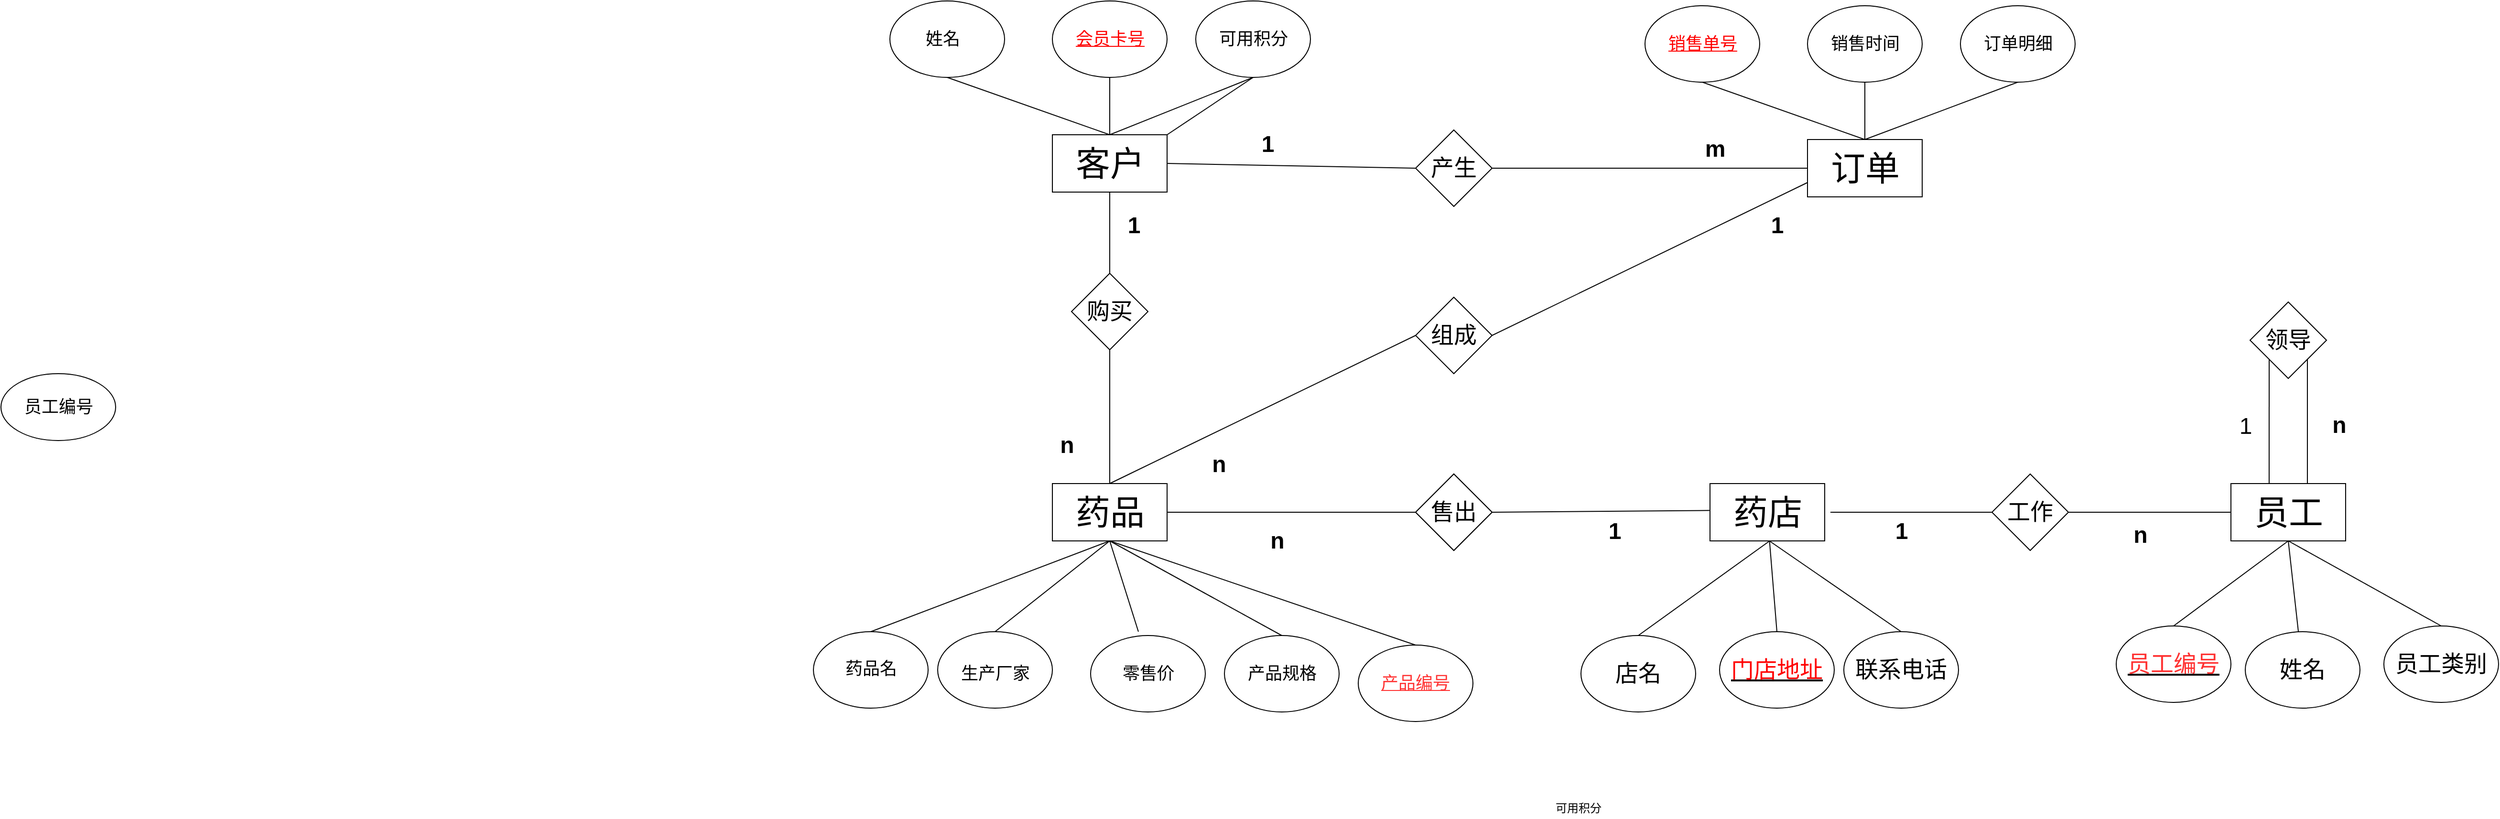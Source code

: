 <mxfile version="13.0.5" type="github" pages="2"><diagram id="gRwDAsx8WARoWdIiheM9" name="Page-1"><mxGraphModel dx="3384" dy="967" grid="1" gridSize="10" guides="1" tooltips="1" connect="1" arrows="1" fold="1" page="1" pageScale="1" pageWidth="827" pageHeight="1169" math="0" shadow="0"><root><mxCell id="0"/><mxCell id="1" parent="0"/><object label="" 药店="药店" id="c2bZCoAGYoqxUodr32qh-1"><mxCell style="rounded=0;whiteSpace=wrap;html=1;direction=west;" vertex="1" parent="1"><mxGeometry x="1473" y="530" width="120" height="60" as="geometry"/></mxCell></object><mxCell id="c2bZCoAGYoqxUodr32qh-3" value="" style="rounded=0;whiteSpace=wrap;html=1;" vertex="1" parent="1"><mxGeometry x="240" y="165" width="120" height="60" as="geometry"/></mxCell><mxCell id="c2bZCoAGYoqxUodr32qh-4" value="" style="rounded=0;whiteSpace=wrap;html=1;" vertex="1" parent="1"><mxGeometry x="240" y="530" width="120" height="60" as="geometry"/></mxCell><mxCell id="c2bZCoAGYoqxUodr32qh-6" value="" style="rounded=0;whiteSpace=wrap;html=1;" vertex="1" parent="1"><mxGeometry x="1030" y="170" width="120" height="60" as="geometry"/></mxCell><mxCell id="c2bZCoAGYoqxUodr32qh-7" value="" style="verticalLabelPosition=bottom;verticalAlign=top;html=1;shape=mxgraph.basic.rect;fillColor2=none;strokeWidth=1;size=20;indent=5;" vertex="1" parent="1"><mxGeometry x="928" y="530" width="120" height="60" as="geometry"/></mxCell><mxCell id="c2bZCoAGYoqxUodr32qh-9" value="&lt;font style=&quot;font-size: 36px&quot;&gt;药店&lt;/font&gt;" style="text;html=1;resizable=0;autosize=1;align=center;verticalAlign=middle;points=[];fillColor=none;strokeColor=none;rounded=0;" vertex="1" parent="1"><mxGeometry x="943" y="545" width="90" height="30" as="geometry"/></mxCell><mxCell id="c2bZCoAGYoqxUodr32qh-10" value="&lt;font style=&quot;font-size: 36px&quot;&gt;员工&lt;/font&gt;" style="text;html=1;resizable=0;autosize=1;align=center;verticalAlign=middle;points=[];fillColor=none;strokeColor=none;rounded=0;" vertex="1" parent="1"><mxGeometry x="1488" y="545" width="90" height="30" as="geometry"/></mxCell><mxCell id="c2bZCoAGYoqxUodr32qh-11" value="&lt;font style=&quot;font-size: 36px&quot;&gt;客户&lt;/font&gt;" style="text;html=1;resizable=0;autosize=1;align=center;verticalAlign=middle;points=[];fillColor=none;strokeColor=none;rounded=0;" vertex="1" parent="1"><mxGeometry x="255" y="180" width="90" height="30" as="geometry"/></mxCell><mxCell id="c2bZCoAGYoqxUodr32qh-12" value="&lt;font style=&quot;font-size: 36px&quot;&gt;订单&lt;/font&gt;" style="text;html=1;resizable=0;autosize=1;align=center;verticalAlign=middle;points=[];fillColor=none;strokeColor=none;rounded=0;" vertex="1" parent="1"><mxGeometry x="1045" y="185" width="90" height="30" as="geometry"/></mxCell><mxCell id="c2bZCoAGYoqxUodr32qh-13" value="&lt;font style=&quot;font-size: 36px&quot;&gt;药品&lt;/font&gt;" style="text;html=1;resizable=0;autosize=1;align=center;verticalAlign=middle;points=[];fillColor=none;strokeColor=none;rounded=0;" vertex="1" parent="1"><mxGeometry x="255" y="545" width="90" height="30" as="geometry"/></mxCell><mxCell id="c2bZCoAGYoqxUodr32qh-16" value="" style="ellipse;whiteSpace=wrap;html=1;" vertex="1" parent="1"><mxGeometry x="70" y="25" width="120" height="80" as="geometry"/></mxCell><mxCell id="c2bZCoAGYoqxUodr32qh-17" value="" style="ellipse;whiteSpace=wrap;html=1;" vertex="1" parent="1"><mxGeometry x="420" y="689" width="120" height="80" as="geometry"/></mxCell><mxCell id="c2bZCoAGYoqxUodr32qh-18" value="" style="ellipse;whiteSpace=wrap;html=1;" vertex="1" parent="1"><mxGeometry x="240" y="25" width="120" height="80" as="geometry"/></mxCell><mxCell id="c2bZCoAGYoqxUodr32qh-19" value="" style="ellipse;whiteSpace=wrap;html=1;" vertex="1" parent="1"><mxGeometry x="860" y="30" width="120" height="80" as="geometry"/></mxCell><mxCell id="c2bZCoAGYoqxUodr32qh-20" value="" style="ellipse;whiteSpace=wrap;html=1;" vertex="1" parent="1"><mxGeometry x="1030" y="30" width="120" height="80" as="geometry"/></mxCell><mxCell id="c2bZCoAGYoqxUodr32qh-23" value="" style="ellipse;whiteSpace=wrap;html=1;" vertex="1" parent="1"><mxGeometry x="-10" y="685" width="120" height="80" as="geometry"/></mxCell><mxCell id="c2bZCoAGYoqxUodr32qh-24" value="" style="ellipse;whiteSpace=wrap;html=1;" vertex="1" parent="1"><mxGeometry x="120" y="685" width="120" height="80" as="geometry"/></mxCell><mxCell id="c2bZCoAGYoqxUodr32qh-25" value="" style="ellipse;whiteSpace=wrap;html=1;" vertex="1" parent="1"><mxGeometry x="280" y="689" width="120" height="80" as="geometry"/></mxCell><mxCell id="c2bZCoAGYoqxUodr32qh-26" value="&lt;font style=&quot;font-size: 18px&quot;&gt;姓名&lt;/font&gt;" style="text;html=1;resizable=0;autosize=1;align=center;verticalAlign=middle;points=[];fillColor=none;strokeColor=none;rounded=0;" vertex="1" parent="1"><mxGeometry x="100" y="55" width="50" height="20" as="geometry"/></mxCell><mxCell id="c2bZCoAGYoqxUodr32qh-27" value="&lt;font style=&quot;font-size: 18px&quot; color=&quot;#ff0000&quot;&gt;&lt;u&gt;会员卡号&lt;/u&gt;&lt;/font&gt;" style="text;html=1;resizable=0;autosize=1;align=center;verticalAlign=middle;points=[];fillColor=none;strokeColor=none;rounded=0;" vertex="1" parent="1"><mxGeometry x="255" y="55" width="90" height="20" as="geometry"/></mxCell><mxCell id="c2bZCoAGYoqxUodr32qh-28" value="可用积分" style="text;html=1;resizable=0;autosize=1;align=center;verticalAlign=middle;points=[];fillColor=none;strokeColor=none;rounded=0;" vertex="1" parent="1"><mxGeometry x="760" y="860" width="60" height="20" as="geometry"/></mxCell><mxCell id="c2bZCoAGYoqxUodr32qh-29" value="&lt;font style=&quot;font-size: 18px&quot;&gt;可用积分&lt;/font&gt;" style="text;html=1;align=center;verticalAlign=middle;resizable=0;points=[];autosize=1;" vertex="1" parent="1"><mxGeometry x="405" y="65" width="90" height="20" as="geometry"/></mxCell><mxCell id="c2bZCoAGYoqxUodr32qh-31" value="" style="ellipse;whiteSpace=wrap;html=1;" vertex="1" parent="1"><mxGeometry x="390" y="25" width="120" height="80" as="geometry"/></mxCell><mxCell id="c2bZCoAGYoqxUodr32qh-32" value="&lt;font style=&quot;font-size: 18px&quot;&gt;可用积分&lt;/font&gt;" style="text;html=1;align=center;verticalAlign=middle;resizable=0;points=[];autosize=1;" vertex="1" parent="1"><mxGeometry x="405" y="55" width="90" height="20" as="geometry"/></mxCell><mxCell id="c2bZCoAGYoqxUodr32qh-33" value="" style="ellipse;whiteSpace=wrap;html=1;" vertex="1" parent="1"><mxGeometry x="1190" y="30" width="120" height="80" as="geometry"/></mxCell><mxCell id="c2bZCoAGYoqxUodr32qh-34" value="&lt;font style=&quot;font-size: 18px&quot; color=&quot;#ff0000&quot;&gt;&lt;u&gt;销售单号&lt;/u&gt;&lt;/font&gt;" style="text;html=1;resizable=0;autosize=1;align=center;verticalAlign=middle;points=[];fillColor=none;strokeColor=none;rounded=0;" vertex="1" parent="1"><mxGeometry x="875" y="60" width="90" height="20" as="geometry"/></mxCell><mxCell id="c2bZCoAGYoqxUodr32qh-35" value="&lt;font style=&quot;font-size: 18px&quot;&gt;销售时间&lt;/font&gt;" style="text;html=1;resizable=0;autosize=1;align=center;verticalAlign=middle;points=[];fillColor=none;strokeColor=none;rounded=0;" vertex="1" parent="1"><mxGeometry x="1045" y="60" width="90" height="20" as="geometry"/></mxCell><mxCell id="c2bZCoAGYoqxUodr32qh-36" value="&lt;font style=&quot;font-size: 18px&quot;&gt;订单明细&lt;/font&gt;" style="text;html=1;resizable=0;autosize=1;align=center;verticalAlign=middle;points=[];fillColor=none;strokeColor=none;rounded=0;" vertex="1" parent="1"><mxGeometry x="1205" y="60" width="90" height="20" as="geometry"/></mxCell><mxCell id="c2bZCoAGYoqxUodr32qh-39" value="&lt;font style=&quot;font-size: 18px&quot;&gt;药品名&lt;/font&gt;" style="text;html=1;resizable=0;autosize=1;align=center;verticalAlign=middle;points=[];fillColor=none;strokeColor=none;rounded=0;" vertex="1" parent="1"><mxGeometry x="15" y="714" width="70" height="20" as="geometry"/></mxCell><mxCell id="c2bZCoAGYoqxUodr32qh-40" value="&lt;font style=&quot;font-size: 18px&quot;&gt;生产厂家&lt;/font&gt;" style="text;html=1;resizable=0;autosize=1;align=center;verticalAlign=middle;points=[];fillColor=none;strokeColor=none;rounded=0;" vertex="1" parent="1"><mxGeometry x="135" y="719" width="90" height="20" as="geometry"/></mxCell><mxCell id="c2bZCoAGYoqxUodr32qh-41" value="&lt;font style=&quot;font-size: 18px&quot;&gt;零售价&lt;/font&gt;" style="text;html=1;resizable=0;autosize=1;align=center;verticalAlign=middle;points=[];fillColor=none;strokeColor=none;rounded=0;" vertex="1" parent="1"><mxGeometry x="305" y="719" width="70" height="20" as="geometry"/></mxCell><mxCell id="c2bZCoAGYoqxUodr32qh-42" value="&lt;font style=&quot;font-size: 18px&quot;&gt;产品规格&lt;/font&gt;" style="text;html=1;resizable=0;autosize=1;align=center;verticalAlign=middle;points=[];fillColor=none;strokeColor=none;rounded=0;" vertex="1" parent="1"><mxGeometry x="435" y="719" width="90" height="20" as="geometry"/></mxCell><mxCell id="c2bZCoAGYoqxUodr32qh-43" value="&lt;font style=&quot;font-size: 18px&quot;&gt;产品批号&lt;/font&gt;" style="text;html=1;resizable=0;autosize=1;align=center;verticalAlign=middle;points=[];fillColor=none;strokeColor=none;rounded=0;" vertex="1" parent="1"><mxGeometry x="575" y="729" width="90" height="20" as="geometry"/></mxCell><mxCell id="c2bZCoAGYoqxUodr32qh-44" value="&lt;font style=&quot;font-size: 18px&quot; color=&quot;#ff3333&quot;&gt;&lt;u&gt;产品编号&lt;/u&gt;&lt;/font&gt;" style="ellipse;whiteSpace=wrap;html=1;" vertex="1" parent="1"><mxGeometry x="560" y="699" width="120" height="80" as="geometry"/></mxCell><mxCell id="c2bZCoAGYoqxUodr32qh-45" value="&lt;font style=&quot;font-size: 24px&quot;&gt;店名&lt;/font&gt;" style="ellipse;whiteSpace=wrap;html=1;" vertex="1" parent="1"><mxGeometry x="793" y="689" width="120" height="80" as="geometry"/></mxCell><mxCell id="c2bZCoAGYoqxUodr32qh-47" value="&lt;span style=&quot;font-size: 24px&quot;&gt;&lt;u&gt;&lt;font color=&quot;#ff0000&quot;&gt;门店地址&lt;/font&gt;&lt;/u&gt;&lt;/span&gt;" style="ellipse;whiteSpace=wrap;html=1;" vertex="1" parent="1"><mxGeometry x="938" y="685" width="120" height="80" as="geometry"/></mxCell><mxCell id="c2bZCoAGYoqxUodr32qh-48" value="&lt;span style=&quot;font-size: 24px&quot;&gt;联系电话&lt;/span&gt;" style="ellipse;whiteSpace=wrap;html=1;" vertex="1" parent="1"><mxGeometry x="1068" y="685" width="120" height="80" as="geometry"/></mxCell><mxCell id="c2bZCoAGYoqxUodr32qh-49" value="" style="ellipse;whiteSpace=wrap;html=1;" vertex="1" parent="1"><mxGeometry x="-860" y="415" width="120" height="70" as="geometry"/></mxCell><mxCell id="c2bZCoAGYoqxUodr32qh-50" value="&lt;font style=&quot;font-size: 18px&quot;&gt;员工编号&lt;/font&gt;" style="text;html=1;resizable=0;autosize=1;align=center;verticalAlign=middle;points=[];fillColor=none;strokeColor=none;rounded=0;" vertex="1" parent="1"><mxGeometry x="-845" y="440" width="90" height="20" as="geometry"/></mxCell><mxCell id="c2bZCoAGYoqxUodr32qh-51" value="&lt;span style=&quot;font-size: 24px&quot;&gt;&lt;u&gt;&lt;font color=&quot;#ff3333&quot;&gt;员工编号&lt;/font&gt;&lt;/u&gt;&lt;/span&gt;" style="ellipse;whiteSpace=wrap;html=1;" vertex="1" parent="1"><mxGeometry x="1353" y="679" width="120" height="80" as="geometry"/></mxCell><mxCell id="c2bZCoAGYoqxUodr32qh-52" value="&lt;span style=&quot;font-size: 24px&quot;&gt;员工类别&lt;/span&gt;" style="ellipse;whiteSpace=wrap;html=1;" vertex="1" parent="1"><mxGeometry x="1633" y="679" width="120" height="80" as="geometry"/></mxCell><mxCell id="c2bZCoAGYoqxUodr32qh-53" value="&lt;font style=&quot;font-size: 24px&quot;&gt;姓名&lt;/font&gt;" style="ellipse;whiteSpace=wrap;html=1;" vertex="1" parent="1"><mxGeometry x="1488" y="685" width="120" height="80" as="geometry"/></mxCell><mxCell id="c2bZCoAGYoqxUodr32qh-54" value="&lt;font style=&quot;font-size: 24px&quot;&gt;产生&lt;/font&gt;" style="rhombus;whiteSpace=wrap;html=1;" vertex="1" parent="1"><mxGeometry x="620" y="160" width="80" height="80" as="geometry"/></mxCell><mxCell id="c2bZCoAGYoqxUodr32qh-55" value="&lt;font style=&quot;font-size: 24px&quot;&gt;购买&lt;/font&gt;" style="rhombus;whiteSpace=wrap;html=1;" vertex="1" parent="1"><mxGeometry x="260" y="310" width="80" height="80" as="geometry"/></mxCell><mxCell id="c2bZCoAGYoqxUodr32qh-56" value="&lt;font style=&quot;font-size: 24px&quot;&gt;售出&lt;/font&gt;" style="rhombus;whiteSpace=wrap;html=1;" vertex="1" parent="1"><mxGeometry x="620" y="520" width="80" height="80" as="geometry"/></mxCell><mxCell id="c2bZCoAGYoqxUodr32qh-57" value="&lt;font style=&quot;font-size: 24px&quot;&gt;工作&lt;/font&gt;" style="rhombus;whiteSpace=wrap;html=1;" vertex="1" parent="1"><mxGeometry x="1223" y="520" width="80" height="80" as="geometry"/></mxCell><mxCell id="c2bZCoAGYoqxUodr32qh-58" value="" style="endArrow=none;html=1;exitX=1;exitY=0.5;exitDx=0;exitDy=0;entryX=0;entryY=0.5;entryDx=0;entryDy=0;" edge="1" parent="1" source="c2bZCoAGYoqxUodr32qh-3" target="c2bZCoAGYoqxUodr32qh-54"><mxGeometry width="50" height="50" relative="1" as="geometry"><mxPoint x="460" y="340" as="sourcePoint"/><mxPoint x="510" y="290" as="targetPoint"/></mxGeometry></mxCell><mxCell id="c2bZCoAGYoqxUodr32qh-60" value="" style="endArrow=none;html=1;entryX=0.5;entryY=1;entryDx=0;entryDy=0;exitX=0.5;exitY=0;exitDx=0;exitDy=0;" edge="1" parent="1" source="c2bZCoAGYoqxUodr32qh-23" target="c2bZCoAGYoqxUodr32qh-4"><mxGeometry width="50" height="50" relative="1" as="geometry"><mxPoint x="690" y="410" as="sourcePoint"/><mxPoint x="740" y="360" as="targetPoint"/></mxGeometry></mxCell><mxCell id="c2bZCoAGYoqxUodr32qh-63" value="" style="endArrow=none;html=1;entryX=0.5;entryY=1;entryDx=0;entryDy=0;exitX=0.5;exitY=0;exitDx=0;exitDy=0;" edge="1" parent="1" source="c2bZCoAGYoqxUodr32qh-24"><mxGeometry width="50" height="50" relative="1" as="geometry"><mxPoint x="10.0" y="689" as="sourcePoint"/><mxPoint x="300.0" y="590" as="targetPoint"/></mxGeometry></mxCell><mxCell id="c2bZCoAGYoqxUodr32qh-64" value="" style="endArrow=none;html=1;entryX=0.5;entryY=1;entryDx=0;entryDy=0;" edge="1" parent="1"><mxGeometry width="50" height="50" relative="1" as="geometry"><mxPoint x="330" y="685" as="sourcePoint"/><mxPoint x="300.0" y="590" as="targetPoint"/></mxGeometry></mxCell><mxCell id="c2bZCoAGYoqxUodr32qh-65" value="" style="endArrow=none;html=1;entryX=0.5;entryY=1;entryDx=0;entryDy=0;exitX=0.5;exitY=0;exitDx=0;exitDy=0;" edge="1" parent="1" source="c2bZCoAGYoqxUodr32qh-17"><mxGeometry width="50" height="50" relative="1" as="geometry"><mxPoint x="330" y="685" as="sourcePoint"/><mxPoint x="300.0" y="590" as="targetPoint"/></mxGeometry></mxCell><mxCell id="c2bZCoAGYoqxUodr32qh-66" value="" style="endArrow=none;html=1;entryX=0.5;entryY=1;entryDx=0;entryDy=0;exitX=0.5;exitY=0;exitDx=0;exitDy=0;" edge="1" parent="1" source="c2bZCoAGYoqxUodr32qh-44"><mxGeometry width="50" height="50" relative="1" as="geometry"><mxPoint x="620.0" y="689" as="sourcePoint"/><mxPoint x="300.0" y="590" as="targetPoint"/></mxGeometry></mxCell><mxCell id="c2bZCoAGYoqxUodr32qh-68" value="" style="endArrow=none;html=1;entryX=0.519;entryY=1.002;entryDx=0;entryDy=0;exitX=0.5;exitY=0;exitDx=0;exitDy=0;entryPerimeter=0;" edge="1" parent="1" source="c2bZCoAGYoqxUodr32qh-45" target="c2bZCoAGYoqxUodr32qh-7"><mxGeometry width="50" height="50" relative="1" as="geometry"><mxPoint x="263" y="695" as="sourcePoint"/><mxPoint x="233.0" y="600" as="targetPoint"/></mxGeometry></mxCell><mxCell id="c2bZCoAGYoqxUodr32qh-69" value="" style="endArrow=none;html=1;entryX=0.519;entryY=1.002;entryDx=0;entryDy=0;exitX=0.5;exitY=0;exitDx=0;exitDy=0;entryPerimeter=0;" edge="1" parent="1" source="c2bZCoAGYoqxUodr32qh-47" target="c2bZCoAGYoqxUodr32qh-7"><mxGeometry width="50" height="50" relative="1" as="geometry"><mxPoint x="263" y="695" as="sourcePoint"/><mxPoint x="233.0" y="600" as="targetPoint"/></mxGeometry></mxCell><mxCell id="c2bZCoAGYoqxUodr32qh-70" value="" style="endArrow=none;html=1;entryX=0.519;entryY=1.002;entryDx=0;entryDy=0;exitX=0.5;exitY=0;exitDx=0;exitDy=0;entryPerimeter=0;" edge="1" parent="1" source="c2bZCoAGYoqxUodr32qh-48" target="c2bZCoAGYoqxUodr32qh-7"><mxGeometry width="50" height="50" relative="1" as="geometry"><mxPoint x="263" y="695" as="sourcePoint"/><mxPoint x="233.0" y="600" as="targetPoint"/></mxGeometry></mxCell><mxCell id="c2bZCoAGYoqxUodr32qh-72" value="" style="endArrow=none;html=1;entryX=0.5;entryY=0;entryDx=0;entryDy=0;exitX=0.5;exitY=0;exitDx=0;exitDy=0;" edge="1" parent="1" source="c2bZCoAGYoqxUodr32qh-51" target="c2bZCoAGYoqxUodr32qh-1"><mxGeometry width="50" height="50" relative="1" as="geometry"><mxPoint x="263" y="695" as="sourcePoint"/><mxPoint x="233.0" y="600" as="targetPoint"/></mxGeometry></mxCell><mxCell id="c2bZCoAGYoqxUodr32qh-73" value="" style="endArrow=none;html=1;entryX=0.5;entryY=0;entryDx=0;entryDy=0;" edge="1" parent="1" source="c2bZCoAGYoqxUodr32qh-53" target="c2bZCoAGYoqxUodr32qh-1"><mxGeometry width="50" height="50" relative="1" as="geometry"><mxPoint x="263" y="695" as="sourcePoint"/><mxPoint x="233.0" y="600" as="targetPoint"/></mxGeometry></mxCell><mxCell id="c2bZCoAGYoqxUodr32qh-74" value="" style="endArrow=none;html=1;entryX=0.5;entryY=0;entryDx=0;entryDy=0;exitX=0.5;exitY=0;exitDx=0;exitDy=0;" edge="1" parent="1" source="c2bZCoAGYoqxUodr32qh-52" target="c2bZCoAGYoqxUodr32qh-1"><mxGeometry width="50" height="50" relative="1" as="geometry"><mxPoint x="263" y="695" as="sourcePoint"/><mxPoint x="233.0" y="600" as="targetPoint"/></mxGeometry></mxCell><mxCell id="c2bZCoAGYoqxUodr32qh-77" value="" style="endArrow=none;html=1;exitX=1;exitY=0;exitDx=0;exitDy=0;entryX=0.5;entryY=1;entryDx=0;entryDy=0;" edge="1" parent="1" source="c2bZCoAGYoqxUodr32qh-3" target="c2bZCoAGYoqxUodr32qh-31"><mxGeometry width="50" height="50" relative="1" as="geometry"><mxPoint x="700.0" y="415" as="sourcePoint"/><mxPoint x="750.0" y="365" as="targetPoint"/></mxGeometry></mxCell><mxCell id="c2bZCoAGYoqxUodr32qh-78" value="" style="endArrow=none;html=1;exitX=0.5;exitY=0;exitDx=0;exitDy=0;entryX=0.5;entryY=1;entryDx=0;entryDy=0;" edge="1" parent="1" source="c2bZCoAGYoqxUodr32qh-3" target="c2bZCoAGYoqxUodr32qh-31"><mxGeometry width="50" height="50" relative="1" as="geometry"><mxPoint x="700.0" y="415" as="sourcePoint"/><mxPoint x="750.0" y="365" as="targetPoint"/></mxGeometry></mxCell><mxCell id="c2bZCoAGYoqxUodr32qh-79" value="" style="endArrow=none;html=1;exitX=0.5;exitY=0;exitDx=0;exitDy=0;entryX=0.5;entryY=1;entryDx=0;entryDy=0;" edge="1" parent="1" source="c2bZCoAGYoqxUodr32qh-3" target="c2bZCoAGYoqxUodr32qh-18"><mxGeometry width="50" height="50" relative="1" as="geometry"><mxPoint x="700.0" y="415" as="sourcePoint"/><mxPoint x="750.0" y="365" as="targetPoint"/></mxGeometry></mxCell><mxCell id="c2bZCoAGYoqxUodr32qh-80" value="" style="endArrow=none;html=1;exitX=0.5;exitY=0;exitDx=0;exitDy=0;entryX=0.5;entryY=1;entryDx=0;entryDy=0;" edge="1" parent="1" source="c2bZCoAGYoqxUodr32qh-3" target="c2bZCoAGYoqxUodr32qh-16"><mxGeometry width="50" height="50" relative="1" as="geometry"><mxPoint x="700.0" y="415" as="sourcePoint"/><mxPoint x="750.0" y="365" as="targetPoint"/></mxGeometry></mxCell><mxCell id="c2bZCoAGYoqxUodr32qh-83" value="" style="endArrow=none;html=1;exitX=0.5;exitY=1;exitDx=0;exitDy=0;entryX=0.5;entryY=0;entryDx=0;entryDy=0;" edge="1" parent="1" source="c2bZCoAGYoqxUodr32qh-19" target="c2bZCoAGYoqxUodr32qh-6"><mxGeometry width="50" height="50" relative="1" as="geometry"><mxPoint x="690.0" y="410" as="sourcePoint"/><mxPoint x="1020" y="190" as="targetPoint"/></mxGeometry></mxCell><mxCell id="c2bZCoAGYoqxUodr32qh-84" value="" style="endArrow=none;html=1;exitX=0.5;exitY=1;exitDx=0;exitDy=0;entryX=0.5;entryY=0;entryDx=0;entryDy=0;" edge="1" parent="1" source="c2bZCoAGYoqxUodr32qh-20" target="c2bZCoAGYoqxUodr32qh-6"><mxGeometry width="50" height="50" relative="1" as="geometry"><mxPoint x="690.0" y="410" as="sourcePoint"/><mxPoint x="1020" y="190" as="targetPoint"/></mxGeometry></mxCell><mxCell id="c2bZCoAGYoqxUodr32qh-85" value="" style="endArrow=none;html=1;exitX=0.5;exitY=1;exitDx=0;exitDy=0;entryX=0.5;entryY=0;entryDx=0;entryDy=0;" edge="1" parent="1" source="c2bZCoAGYoqxUodr32qh-33" target="c2bZCoAGYoqxUodr32qh-6"><mxGeometry width="50" height="50" relative="1" as="geometry"><mxPoint x="690.0" y="410" as="sourcePoint"/><mxPoint x="1020" y="190" as="targetPoint"/></mxGeometry></mxCell><mxCell id="c2bZCoAGYoqxUodr32qh-86" value="" style="endArrow=none;html=1;exitX=0.5;exitY=1;exitDx=0;exitDy=0;entryX=0.5;entryY=0;entryDx=0;entryDy=0;" edge="1" parent="1" source="c2bZCoAGYoqxUodr32qh-3" target="c2bZCoAGYoqxUodr32qh-55"><mxGeometry width="50" height="50" relative="1" as="geometry"><mxPoint x="690" y="420" as="sourcePoint"/><mxPoint x="740" y="370" as="targetPoint"/></mxGeometry></mxCell><mxCell id="c2bZCoAGYoqxUodr32qh-87" value="" style="endArrow=none;html=1;exitX=0.5;exitY=0;exitDx=0;exitDy=0;" edge="1" parent="1" source="c2bZCoAGYoqxUodr32qh-4" target="c2bZCoAGYoqxUodr32qh-55"><mxGeometry width="50" height="50" relative="1" as="geometry"><mxPoint x="690" y="420" as="sourcePoint"/><mxPoint x="740" y="370" as="targetPoint"/></mxGeometry></mxCell><mxCell id="c2bZCoAGYoqxUodr32qh-89" value="" style="endArrow=none;html=1;entryX=0;entryY=0.5;entryDx=0;entryDy=0;exitX=1;exitY=0.5;exitDx=0;exitDy=0;" edge="1" parent="1" source="c2bZCoAGYoqxUodr32qh-54" target="c2bZCoAGYoqxUodr32qh-6"><mxGeometry width="50" height="50" relative="1" as="geometry"><mxPoint x="660" y="420" as="sourcePoint"/><mxPoint x="710" y="370" as="targetPoint"/></mxGeometry></mxCell><mxCell id="c2bZCoAGYoqxUodr32qh-90" value="" style="endArrow=none;html=1;exitX=1;exitY=0.5;exitDx=0;exitDy=0;entryX=0;entryY=0.5;entryDx=0;entryDy=0;" edge="1" parent="1" source="c2bZCoAGYoqxUodr32qh-4" target="c2bZCoAGYoqxUodr32qh-56"><mxGeometry width="50" height="50" relative="1" as="geometry"><mxPoint x="660" y="410" as="sourcePoint"/><mxPoint x="610" y="560" as="targetPoint"/></mxGeometry></mxCell><mxCell id="c2bZCoAGYoqxUodr32qh-91" value="" style="endArrow=none;html=1;exitX=1;exitY=0.5;exitDx=0;exitDy=0;entryX=-0.005;entryY=0.469;entryDx=0;entryDy=0;entryPerimeter=0;" edge="1" parent="1" source="c2bZCoAGYoqxUodr32qh-56" target="c2bZCoAGYoqxUodr32qh-7"><mxGeometry width="50" height="50" relative="1" as="geometry"><mxPoint x="660" y="420" as="sourcePoint"/><mxPoint x="710" y="370" as="targetPoint"/></mxGeometry></mxCell><mxCell id="c2bZCoAGYoqxUodr32qh-93" value="" style="endArrow=none;html=1;exitX=0;exitY=0.5;exitDx=0;exitDy=0;" edge="1" parent="1" source="c2bZCoAGYoqxUodr32qh-57"><mxGeometry width="50" height="50" relative="1" as="geometry"><mxPoint x="593" y="420" as="sourcePoint"/><mxPoint x="1054" y="560" as="targetPoint"/></mxGeometry></mxCell><mxCell id="c2bZCoAGYoqxUodr32qh-94" value="" style="endArrow=none;html=1;exitX=1;exitY=0.5;exitDx=0;exitDy=0;entryX=1;entryY=0.5;entryDx=0;entryDy=0;" edge="1" parent="1" source="c2bZCoAGYoqxUodr32qh-1" target="c2bZCoAGYoqxUodr32qh-57"><mxGeometry width="50" height="50" relative="1" as="geometry"><mxPoint x="1133" y="420" as="sourcePoint"/><mxPoint x="1183" y="370" as="targetPoint"/></mxGeometry></mxCell><mxCell id="c2bZCoAGYoqxUodr32qh-95" value="&lt;font style=&quot;font-size: 24px&quot;&gt;领导&lt;/font&gt;" style="rhombus;whiteSpace=wrap;html=1;" vertex="1" parent="1"><mxGeometry x="1493" y="340" width="80" height="80" as="geometry"/></mxCell><mxCell id="c2bZCoAGYoqxUodr32qh-96" value="" style="endArrow=none;html=1;entryX=0;entryY=1;entryDx=0;entryDy=0;exitX=0.667;exitY=1;exitDx=0;exitDy=0;exitPerimeter=0;" edge="1" parent="1" source="c2bZCoAGYoqxUodr32qh-1" target="c2bZCoAGYoqxUodr32qh-95"><mxGeometry width="50" height="50" relative="1" as="geometry"><mxPoint x="1513" y="520" as="sourcePoint"/><mxPoint x="883" y="340" as="targetPoint"/></mxGeometry></mxCell><mxCell id="c2bZCoAGYoqxUodr32qh-97" value="" style="endArrow=none;html=1;exitX=1;exitY=1;exitDx=0;exitDy=0;" edge="1" parent="1" source="c2bZCoAGYoqxUodr32qh-95"><mxGeometry width="50" height="50" relative="1" as="geometry"><mxPoint x="833" y="390" as="sourcePoint"/><mxPoint x="1553" y="530" as="targetPoint"/></mxGeometry></mxCell><mxCell id="c2bZCoAGYoqxUodr32qh-98" value="&lt;font style=&quot;font-size: 24px&quot;&gt;1&lt;/font&gt;" style="text;html=1;align=center;verticalAlign=middle;resizable=0;points=[];autosize=1;" vertex="1" parent="1"><mxGeometry x="1473" y="460" width="30" height="20" as="geometry"/></mxCell><mxCell id="c2bZCoAGYoqxUodr32qh-99" value="&lt;b&gt;&lt;font style=&quot;font-size: 24px&quot;&gt;n&lt;/font&gt;&lt;/b&gt;" style="text;html=1;align=center;verticalAlign=middle;resizable=0;points=[];autosize=1;" vertex="1" parent="1"><mxGeometry x="1571" y="459" width="30" height="20" as="geometry"/></mxCell><mxCell id="c2bZCoAGYoqxUodr32qh-100" value="&lt;b&gt;&lt;font style=&quot;font-size: 24px&quot;&gt;1&lt;/font&gt;&lt;/b&gt;" style="text;html=1;align=center;verticalAlign=middle;resizable=0;points=[];autosize=1;" vertex="1" parent="1"><mxGeometry x="1113" y="570" width="30" height="20" as="geometry"/></mxCell><mxCell id="c2bZCoAGYoqxUodr32qh-101" value="&lt;b&gt;&lt;font style=&quot;font-size: 24px&quot;&gt;n&lt;/font&gt;&lt;/b&gt;" style="text;html=1;align=center;verticalAlign=middle;resizable=0;points=[];autosize=1;" vertex="1" parent="1"><mxGeometry x="1363" y="574" width="30" height="20" as="geometry"/></mxCell><mxCell id="c2bZCoAGYoqxUodr32qh-102" value="&lt;b&gt;&lt;font style=&quot;font-size: 24px&quot;&gt;1&lt;/font&gt;&lt;/b&gt;" style="text;html=1;align=center;verticalAlign=middle;resizable=0;points=[];autosize=1;" vertex="1" parent="1"><mxGeometry x="813" y="570" width="30" height="20" as="geometry"/></mxCell><mxCell id="c2bZCoAGYoqxUodr32qh-103" value="&lt;b&gt;&lt;font style=&quot;font-size: 24px&quot;&gt;n&lt;/font&gt;&lt;/b&gt;" style="text;html=1;align=center;verticalAlign=middle;resizable=0;points=[];autosize=1;" vertex="1" parent="1"><mxGeometry x="460" y="580" width="30" height="20" as="geometry"/></mxCell><mxCell id="c2bZCoAGYoqxUodr32qh-104" value="&lt;span style=&quot;font-size: 24px&quot;&gt;&lt;b&gt;n&lt;/b&gt;&lt;/span&gt;" style="text;html=1;align=center;verticalAlign=middle;resizable=0;points=[];autosize=1;" vertex="1" parent="1"><mxGeometry x="240" y="480" width="30" height="20" as="geometry"/></mxCell><mxCell id="c2bZCoAGYoqxUodr32qh-105" value="&lt;b&gt;&lt;font style=&quot;font-size: 24px&quot;&gt;1&lt;/font&gt;&lt;/b&gt;" style="text;html=1;align=center;verticalAlign=middle;resizable=0;points=[];autosize=1;" vertex="1" parent="1"><mxGeometry x="310" y="250" width="30" height="20" as="geometry"/></mxCell><mxCell id="c2bZCoAGYoqxUodr32qh-106" value="&lt;b&gt;&lt;font style=&quot;font-size: 24px&quot;&gt;1&lt;/font&gt;&lt;/b&gt;" style="text;html=1;align=center;verticalAlign=middle;resizable=0;points=[];autosize=1;" vertex="1" parent="1"><mxGeometry x="450" y="165" width="30" height="20" as="geometry"/></mxCell><mxCell id="c2bZCoAGYoqxUodr32qh-107" value="&lt;b&gt;&lt;font style=&quot;font-size: 24px&quot;&gt;m&lt;/font&gt;&lt;/b&gt;" style="text;html=1;align=center;verticalAlign=middle;resizable=0;points=[];autosize=1;" vertex="1" parent="1"><mxGeometry x="913" y="170" width="40" height="20" as="geometry"/></mxCell><mxCell id="c2bZCoAGYoqxUodr32qh-110" value="&lt;font style=&quot;font-size: 24px&quot;&gt;售出&lt;/font&gt;" style="rhombus;whiteSpace=wrap;html=1;" vertex="1" parent="1"><mxGeometry x="620" y="520" width="80" height="80" as="geometry"/></mxCell><mxCell id="c2bZCoAGYoqxUodr32qh-111" value="&lt;font style=&quot;font-size: 24px&quot;&gt;组成&lt;/font&gt;" style="rhombus;whiteSpace=wrap;html=1;" vertex="1" parent="1"><mxGeometry x="620" y="335" width="80" height="80" as="geometry"/></mxCell><mxCell id="c2bZCoAGYoqxUodr32qh-112" value="" style="endArrow=none;html=1;exitX=0.5;exitY=0;exitDx=0;exitDy=0;entryX=0;entryY=0.5;entryDx=0;entryDy=0;" edge="1" parent="1" source="c2bZCoAGYoqxUodr32qh-4" target="c2bZCoAGYoqxUodr32qh-111"><mxGeometry width="50" height="50" relative="1" as="geometry"><mxPoint x="860" y="490" as="sourcePoint"/><mxPoint x="910" y="440" as="targetPoint"/></mxGeometry></mxCell><mxCell id="c2bZCoAGYoqxUodr32qh-113" value="" style="endArrow=none;html=1;exitX=1;exitY=0.5;exitDx=0;exitDy=0;entryX=0;entryY=0.75;entryDx=0;entryDy=0;" edge="1" parent="1" source="c2bZCoAGYoqxUodr32qh-111" target="c2bZCoAGYoqxUodr32qh-6"><mxGeometry width="50" height="50" relative="1" as="geometry"><mxPoint x="860" y="490" as="sourcePoint"/><mxPoint x="910" y="440" as="targetPoint"/></mxGeometry></mxCell><mxCell id="c2bZCoAGYoqxUodr32qh-115" value="&lt;span style=&quot;font-size: 24px&quot;&gt;&lt;b&gt;n&lt;/b&gt;&lt;/span&gt;" style="text;html=1;align=center;verticalAlign=middle;resizable=0;points=[];autosize=1;" vertex="1" parent="1"><mxGeometry x="399" y="500" width="30" height="20" as="geometry"/></mxCell><mxCell id="c2bZCoAGYoqxUodr32qh-116" value="&lt;span style=&quot;font-size: 24px&quot;&gt;&lt;b&gt;1&lt;/b&gt;&lt;/span&gt;" style="text;html=1;align=center;verticalAlign=middle;resizable=0;points=[];autosize=1;" vertex="1" parent="1"><mxGeometry x="983" y="250" width="30" height="20" as="geometry"/></mxCell></root></mxGraphModel></diagram><diagram id="WjxvHKxiJS_7FgOqcMGB" name="Page-2"><mxGraphModel dx="1038" dy="580" grid="1" gridSize="10" guides="1" tooltips="1" connect="1" arrows="1" fold="1" page="1" pageScale="1" pageWidth="827" pageHeight="1169" math="0" shadow="0"><root><mxCell id="WtQKMi06BZZYldTaaPqL-0"/><mxCell id="WtQKMi06BZZYldTaaPqL-1" parent="WtQKMi06BZZYldTaaPqL-0"/></root></mxGraphModel></diagram></mxfile>